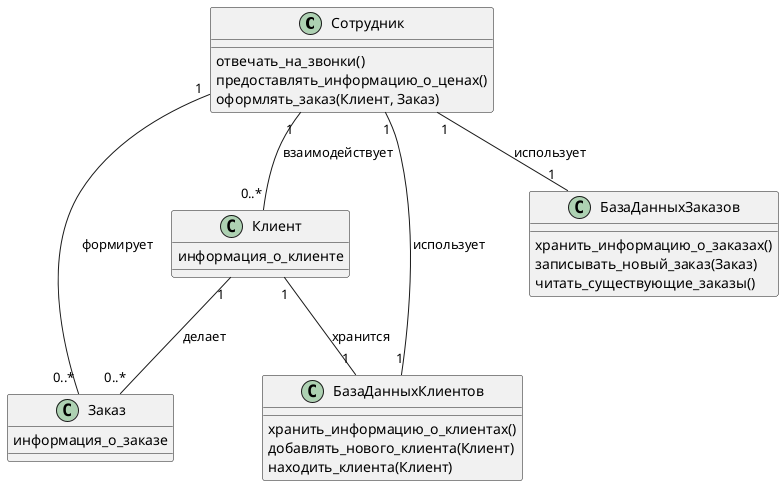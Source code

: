 @startuml laba3

class Сотрудник {
  отвечать_на_звонки()
  предоставлять_информацию_о_ценах()
  оформлять_заказ(Клиент, Заказ)
}

class Клиент {
  информация_о_клиенте
}

class Заказ {
  информация_о_заказе
}

class БазаДанныхКлиентов {
  хранить_информацию_о_клиентах()
  добавлять_нового_клиента(Клиент)
  находить_клиента(Клиент)
}

class БазаДанныхЗаказов {
  хранить_информацию_о_заказах()
  записывать_новый_заказ(Заказ)
  читать_существующие_заказы()
}

Сотрудник "1" -- "0..*" Клиент : взаимодействует
Сотрудник "1" -- "0..*" Заказ : формирует
Сотрудник "1" -- "1" БазаДанныхКлиентов : использует
Сотрудник "1" -- "1" БазаДанныхЗаказов : использует
Клиент "1" -- "0..*" Заказ : делает
Клиент "1" -- "1" БазаДанныхКлиентов : хранится

@enduml
